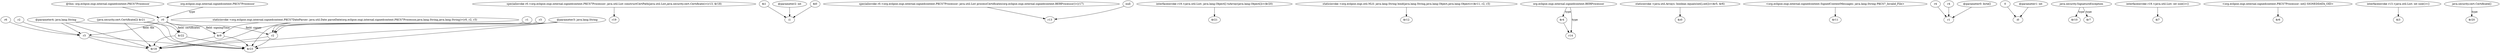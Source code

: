 digraph g {
0[label="@parameter4: java.lang.String"]
1[label="$r23"]
0->1[label=""]
2[label="staticinvoke <org.eclipse.osgi.internal.signedcontent.PKCS7DateParser: java.util.Date parseDate(org.eclipse.osgi.internal.signedcontent.PKCS7Processor,java.lang.String,java.lang.String)>(r0, r2, r3)"]
3[label="$r18"]
2->3[label=""]
4[label="r2"]
4->1[label=""]
5[label="r3"]
0->5[label=""]
6[label="specialinvoke r0.<org.eclipse.osgi.internal.signedcontent.PKCS7Processor: java.util.List constructCertPath(java.util.List,java.security.cert.Certificate)>(r13, $r18)"]
7[label="r19"]
6->7[label=""]
8[label="(java.security.cert.Certificate[]) $r21"]
9[label="$r22"]
8->9[label=""]
10[label="$r9"]
10->1[label=""]
11[label="@this: org.eclipse.osgi.internal.signedcontent.PKCS7Processor"]
12[label="r0"]
11->12[label=""]
13[label="$i1"]
14[label="i1"]
13->14[label=""]
15[label="specialinvoke r0.<org.eclipse.osgi.internal.signedcontent.PKCS7Processor: java.util.List processCertificates(org.eclipse.osgi.internal.signedcontent.BERProcessor)>(r17)"]
16[label="r13"]
15->16[label=""]
2->10[label=""]
17[label="r6"]
17->5[label=""]
8->1[label=""]
18[label="interfaceinvoke r19.<java.util.List: java.lang.Object[] toArray(java.lang.Object[])>($r20)"]
19[label="$r21"]
18->19[label=""]
20[label="r3"]
20->4[label=""]
9->3[label=""]
12->4[label="field: signer"]
21[label="staticinvoke <org.eclipse.osgi.util.NLS: java.lang.String bind(java.lang.String,java.lang.Object,java.lang.Object)>($r11, r2, r3)"]
22[label="$r12"]
21->22[label=""]
23[label="org.eclipse.osgi.internal.signedcontent.PKCS7Processor"]
23->12[label="type"]
24[label="@parameter3: java.lang.String"]
24->4[label=""]
12->10[label="field: signingTime"]
8->3[label=""]
0->3[label=""]
24->3[label=""]
25[label="@parameter2: int"]
25->14[label=""]
26[label="null"]
26->16[label=""]
27[label="$r4"]
28[label="r14"]
27->28[label=""]
29[label="staticinvoke <java.util.Arrays: boolean equals(int[],int[])>($r5, $r6)"]
30[label="$z0"]
29->30[label=""]
31[label="<org.eclipse.osgi.internal.signedcontent.SignedContentMessages: java.lang.String PKCS7_Invalid_File>"]
32[label="$r11"]
31->32[label=""]
33[label="r4"]
34[label="r1"]
33->34[label=""]
35[label="r4"]
35->34[label=""]
36[label="0"]
37[label="i0"]
36->37[label=""]
38[label="java.security.SignatureException"]
39[label="$r10"]
38->39[label="type"]
10->3[label=""]
40[label="@parameter0: byte[]"]
40->34[label=""]
41[label="interfaceinvoke r19.<java.util.List: int size()>()"]
42[label="$i7"]
41->42[label=""]
43[label="r2"]
43->5[label=""]
2->1[label=""]
5->3[label=""]
44[label="<org.eclipse.osgi.internal.signedcontent.PKCS7Processor: int[] SIGNEDDATA_OID>"]
45[label="$r6"]
44->45[label=""]
24->1[label=""]
4->3[label=""]
46[label="org.eclipse.osgi.internal.signedcontent.BERProcessor"]
46->28[label="type"]
12->5[label="field: file"]
47[label="$r7"]
38->47[label="type"]
9->1[label=""]
48[label="@parameter1: int"]
48->37[label=""]
49[label="r1"]
49->4[label=""]
12->9[label="field: certificates"]
46->27[label="type"]
50[label="interfaceinvoke r13.<java.util.List: int size()>()"]
51[label="$i3"]
50->51[label=""]
5->1[label=""]
52[label="java.security.cert.Certificate[]"]
53[label="$r20"]
52->53[label="type"]
54[label="$i0"]
54->14[label=""]
}